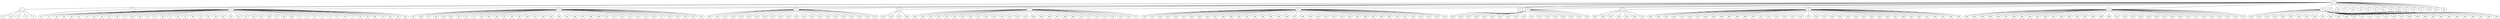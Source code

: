 
graph graphname {
    0 -- 1
0 -- 2
0 -- 3
0 -- 4
0 -- 5
0 -- 6
0 -- 7
0 -- 8
0 -- 9
0 -- 10
0 -- 11
0 -- 12
0 -- 13
0 -- 14
0 -- 15
0 -- 16
0 -- 17
0 -- 18
0 -- 19
0 -- 20
0 -- 21
0 -- 22
0 -- 23
0 -- 24
0 -- 25
0 -- 26
0 -- 27
0 -- 28
0 -- 29
0 -- 30
1 -- 32
1 -- 34
1 -- 35
1 -- 33
1 -- 31
2 -- 36
3 -- 37
3 -- 38
3 -- 39
3 -- 40
3 -- 41
3 -- 42
3 -- 43
3 -- 44
3 -- 45
3 -- 46
3 -- 47
3 -- 48
3 -- 49
3 -- 50
3 -- 51
3 -- 52
3 -- 53
3 -- 54
3 -- 55
3 -- 56
3 -- 57
3 -- 58
3 -- 59
3 -- 60
3 -- 61
3 -- 62
3 -- 63
3 -- 64
3 -- 65
3 -- 66
3 -- 67
3 -- 68
3 -- 69
3 -- 70
3 -- 71
3 -- 72
3 -- 73
3 -- 74
3 -- 75
3 -- 76
3 -- 77
3 -- 78
3 -- 79
3 -- 80
3 -- 81
3 -- 82
3 -- 83
3 -- 84
4 -- 85
4 -- 86
4 -- 87
4 -- 88
4 -- 89
4 -- 90
4 -- 91
4 -- 92
4 -- 93
4 -- 94
4 -- 95
4 -- 96
4 -- 97
4 -- 98
4 -- 99
4 -- 100
4 -- 101
4 -- 102
4 -- 103
4 -- 104
4 -- 105
4 -- 106
4 -- 107
4 -- 108
4 -- 109
4 -- 110
4 -- 111
4 -- 112
4 -- 113
4 -- 114
4 -- 115
4 -- 116
4 -- 117
4 -- 118
4 -- 119
4 -- 120
4 -- 121
4 -- 122
5 -- 128
5 -- 130
5 -- 131
5 -- 132
5 -- 133
5 -- 134
5 -- 129
5 -- 136
5 -- 137
5 -- 138
5 -- 139
5 -- 140
5 -- 141
5 -- 142
5 -- 143
5 -- 144
5 -- 135
5 -- 123
5 -- 124
5 -- 125
5 -- 126
5 -- 127
6 -- 145
6 -- 146
6 -- 147
6 -- 148
7 -- 149
7 -- 150
7 -- 151
7 -- 152
7 -- 153
7 -- 154
7 -- 155
7 -- 156
7 -- 157
7 -- 158
7 -- 159
7 -- 160
7 -- 161
7 -- 162
7 -- 163
7 -- 164
7 -- 165
7 -- 166
7 -- 167
7 -- 168
7 -- 169
7 -- 170
7 -- 171
7 -- 172
7 -- 173
7 -- 174
7 -- 175
7 -- 176
7 -- 177
8 -- 178
8 -- 179
8 -- 180
8 -- 181
8 -- 182
8 -- 183
8 -- 184
8 -- 185
8 -- 186
8 -- 187
8 -- 188
8 -- 189
8 -- 190
8 -- 191
8 -- 192
8 -- 193
8 -- 194
8 -- 195
8 -- 196
8 -- 197
8 -- 198
8 -- 199
8 -- 200
8 -- 201
8 -- 202
8 -- 203
8 -- 204
8 -- 205
8 -- 206
8 -- 207
8 -- 208
8 -- 209
8 -- 210
8 -- 211
8 -- 212
8 -- 213
8 -- 214
8 -- 215
8 -- 216
10 -- 224
10 -- 226
10 -- 227
10 -- 228
10 -- 229
10 -- 230
10 -- 225
10 -- 232
10 -- 233
10 -- 234
10 -- 231
10 -- 217
10 -- 218
10 -- 219
10 -- 220
10 -- 221
10 -- 222
10 -- 223
11 -- 235
11 -- 236
11 -- 237
11 -- 238
11 -- 239
11 -- 240
11 -- 241
12 -- 256
12 -- 258
12 -- 259
12 -- 260
12 -- 261
12 -- 262
12 -- 257
12 -- 264
12 -- 265
12 -- 266
12 -- 267
12 -- 268
12 -- 269
12 -- 270
12 -- 271
12 -- 272
12 -- 273
12 -- 274
12 -- 275
12 -- 276
12 -- 277
12 -- 278
12 -- 279
12 -- 280
12 -- 281
12 -- 263
12 -- 242
12 -- 243
12 -- 244
12 -- 245
12 -- 246
12 -- 247
12 -- 248
12 -- 249
12 -- 250
12 -- 251
12 -- 252
12 -- 253
12 -- 254
12 -- 255
13 -- 282
13 -- 283
13 -- 284
13 -- 285
13 -- 286
13 -- 287
13 -- 288
13 -- 289
13 -- 290
13 -- 291
13 -- 292
13 -- 293
13 -- 294
13 -- 295
13 -- 296
13 -- 297
13 -- 298
13 -- 299
13 -- 300
13 -- 301
13 -- 302
13 -- 303
13 -- 304
13 -- 305
13 -- 306
13 -- 307
13 -- 308
13 -- 309
13 -- 310
13 -- 311
13 -- 312
13 -- 313
13 -- 314
13 -- 315
13 -- 316
13 -- 317
14 -- 318
14 -- 319
14 -- 320
14 -- 321
14 -- 322
14 -- 323
14 -- 324
14 -- 325
14 -- 326
14 -- 327
14 -- 328
14 -- 329
14 -- 330
14 -- 331
14 -- 332
14 -- 333
14 -- 334
14 -- 335
14 -- 336
14 -- 337
14 -- 338
14 -- 339
14 -- 340
14 -- 341
14 -- 342
14 -- 343
14 -- 344
15 -- 345
15 -- 346
15 -- 347
15 -- 348
15 -- 349

}
